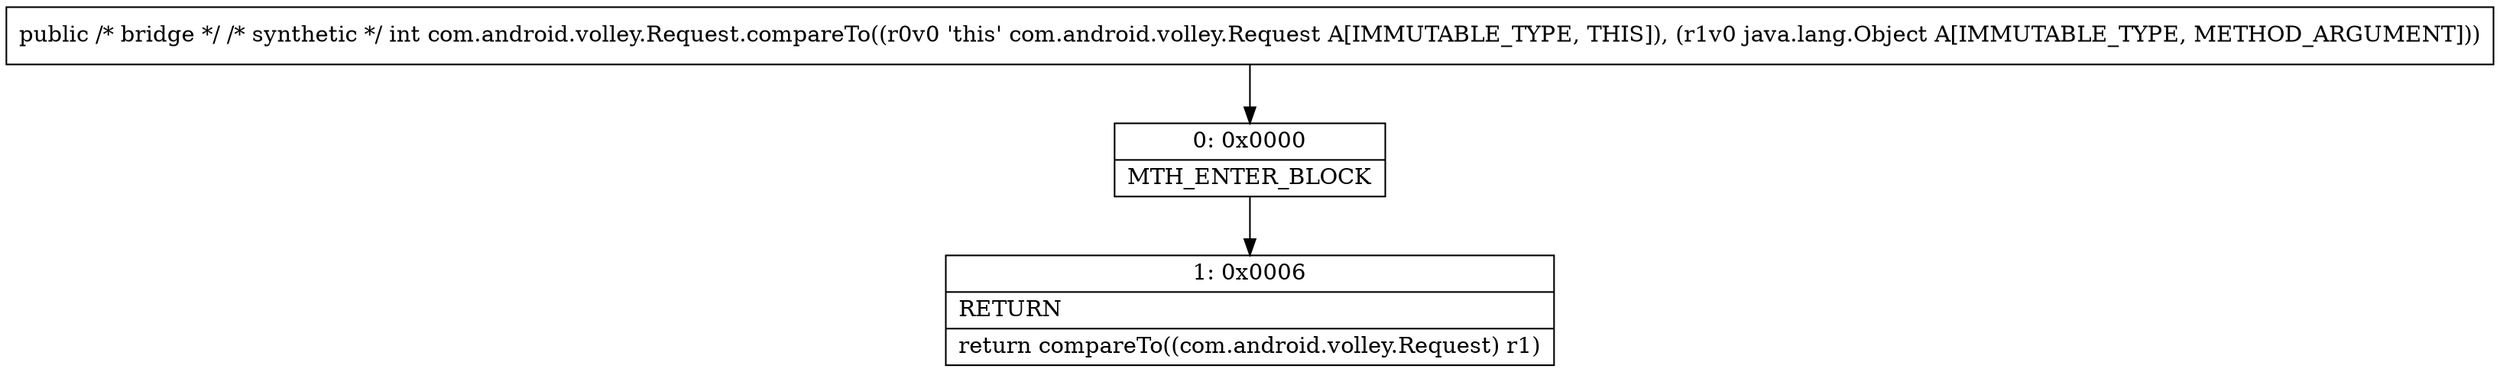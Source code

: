 digraph "CFG forcom.android.volley.Request.compareTo(Ljava\/lang\/Object;)I" {
Node_0 [shape=record,label="{0\:\ 0x0000|MTH_ENTER_BLOCK\l}"];
Node_1 [shape=record,label="{1\:\ 0x0006|RETURN\l|return compareTo((com.android.volley.Request) r1)\l}"];
MethodNode[shape=record,label="{public \/* bridge *\/ \/* synthetic *\/ int com.android.volley.Request.compareTo((r0v0 'this' com.android.volley.Request A[IMMUTABLE_TYPE, THIS]), (r1v0 java.lang.Object A[IMMUTABLE_TYPE, METHOD_ARGUMENT])) }"];
MethodNode -> Node_0;
Node_0 -> Node_1;
}

